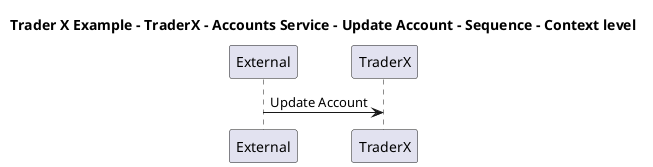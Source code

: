 @startuml

title Trader X Example - TraderX - Accounts Service - Update Account - Sequence - Context level

participant "External" as C4InterFlow.SoftwareSystems.ExternalSystem
participant "TraderX" as TraderXExample.SoftwareSystems.TraderX

C4InterFlow.SoftwareSystems.ExternalSystem -> TraderXExample.SoftwareSystems.TraderX : Update Account


@enduml
